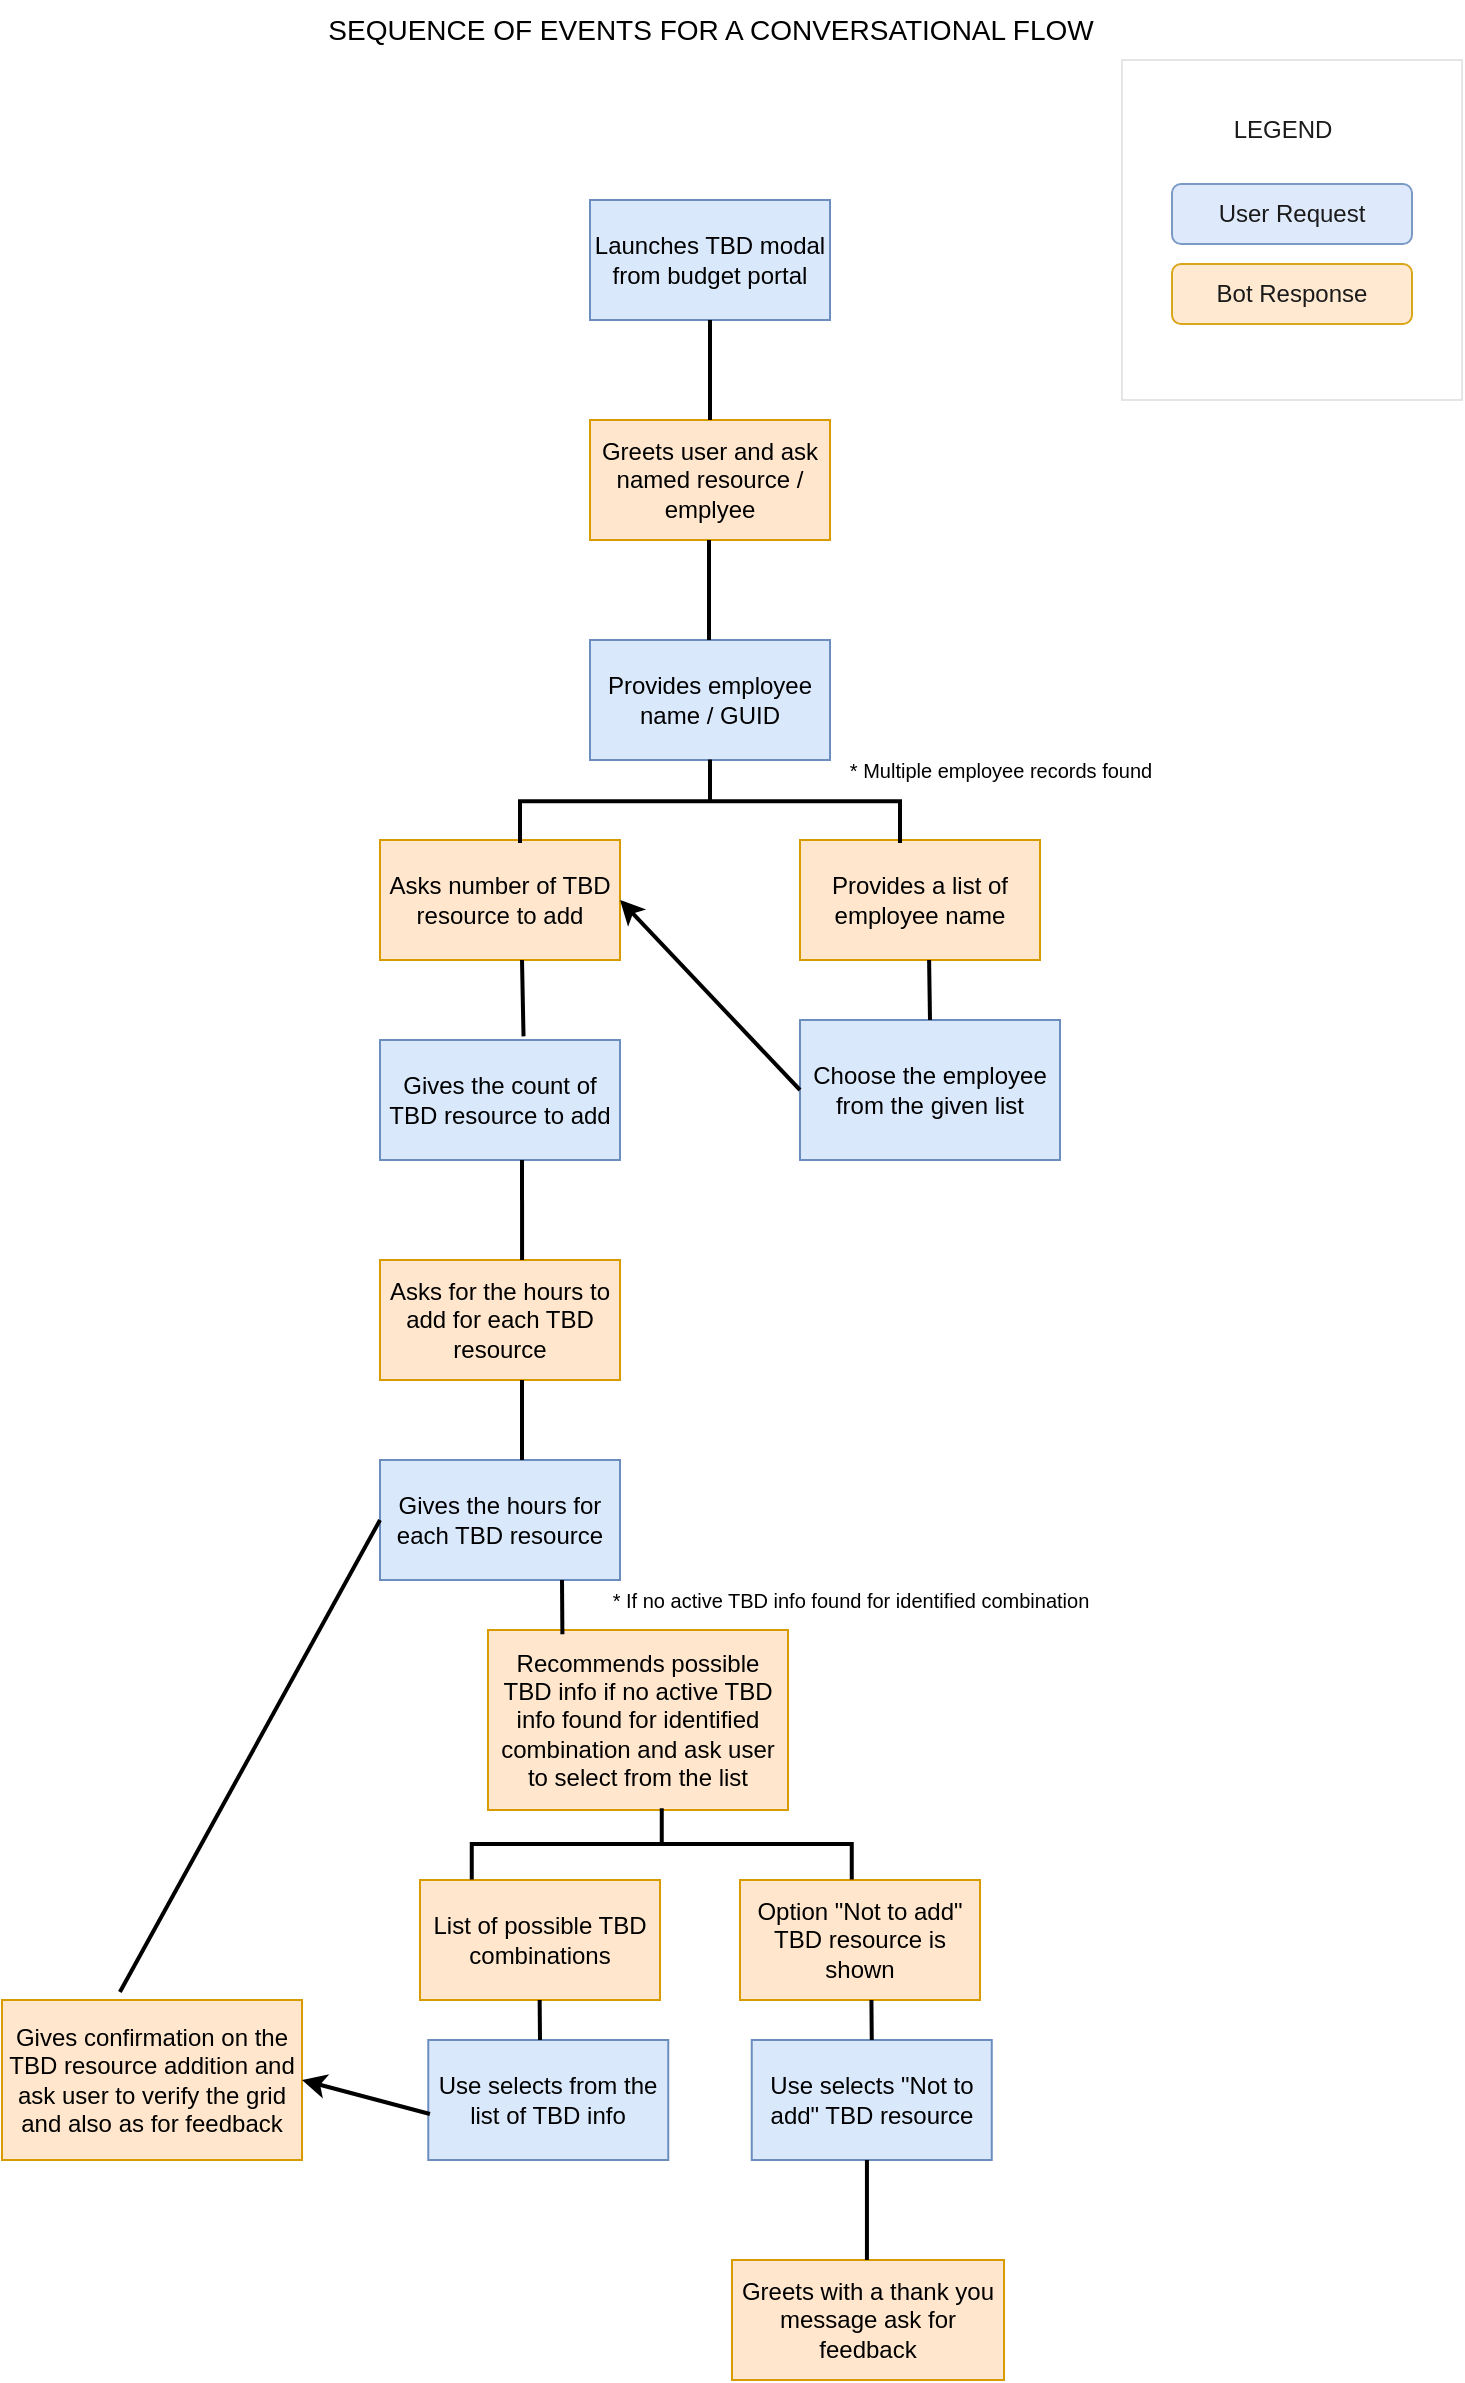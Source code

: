 <mxfile version="25.0.3">
  <diagram name="Page-1" id="VT_6Qw1aWsHUjmqeyfBk">
    <mxGraphModel dx="1045" dy="661" grid="1" gridSize="10" guides="1" tooltips="1" connect="1" arrows="1" fold="1" page="1" pageScale="1" pageWidth="827" pageHeight="1378" math="0" shadow="0">
      <root>
        <mxCell id="0" />
        <mxCell id="1" parent="0" />
        <mxCell id="gW8mQ6mIbrMlsP55nLoq-1" value="Launches TBD modal from budget portal" style="rounded=0;whiteSpace=wrap;html=1;fillColor=#dae8fc;strokeColor=#6c8ebf;" vertex="1" parent="1">
          <mxGeometry x="354" y="120" width="120" height="60" as="geometry" />
        </mxCell>
        <mxCell id="gW8mQ6mIbrMlsP55nLoq-5" value="Greets user and ask named resource / emplyee" style="rounded=0;whiteSpace=wrap;html=1;fillColor=#ffe6cc;strokeColor=#d79b00;align=center;" vertex="1" parent="1">
          <mxGeometry x="354" y="230" width="120" height="60" as="geometry" />
        </mxCell>
        <mxCell id="gW8mQ6mIbrMlsP55nLoq-8" value="Provides employee name / GUID" style="rounded=0;whiteSpace=wrap;html=1;fillColor=#dae8fc;strokeColor=#6c8ebf;" vertex="1" parent="1">
          <mxGeometry x="354" y="340" width="120" height="60" as="geometry" />
        </mxCell>
        <mxCell id="gW8mQ6mIbrMlsP55nLoq-11" value="Asks number of TBD resource to add" style="rounded=0;whiteSpace=wrap;html=1;fillColor=#ffe6cc;strokeColor=#d79b00;align=center;" vertex="1" parent="1">
          <mxGeometry x="249" y="440" width="120" height="60" as="geometry" />
        </mxCell>
        <mxCell id="gW8mQ6mIbrMlsP55nLoq-12" value="Provides a list of employee name" style="rounded=0;whiteSpace=wrap;html=1;fillColor=#ffe6cc;strokeColor=#d79b00;align=center;" vertex="1" parent="1">
          <mxGeometry x="459" y="440" width="120" height="60" as="geometry" />
        </mxCell>
        <mxCell id="gW8mQ6mIbrMlsP55nLoq-13" value="Gives the count of TBD resource to add" style="rounded=0;whiteSpace=wrap;html=1;fillColor=#dae8fc;strokeColor=#6c8ebf;" vertex="1" parent="1">
          <mxGeometry x="249" y="540" width="120" height="60" as="geometry" />
        </mxCell>
        <mxCell id="gW8mQ6mIbrMlsP55nLoq-14" value="Choose the employee from the given list" style="rounded=0;whiteSpace=wrap;html=1;fillColor=#dae8fc;strokeColor=#6c8ebf;" vertex="1" parent="1">
          <mxGeometry x="459" y="530" width="130" height="70" as="geometry" />
        </mxCell>
        <mxCell id="gW8mQ6mIbrMlsP55nLoq-17" value="User Request" style="rounded=1;whiteSpace=wrap;html=1;fillColor=#dae8fc;strokeColor=#6c8ebf;" vertex="1" parent="1">
          <mxGeometry x="645" y="112" width="120" height="30" as="geometry" />
        </mxCell>
        <mxCell id="gW8mQ6mIbrMlsP55nLoq-18" value="Bot Response" style="rounded=1;whiteSpace=wrap;html=1;fillColor=#ffe6cc;strokeColor=#d79b00;align=center;" vertex="1" parent="1">
          <mxGeometry x="645" y="152" width="120" height="30" as="geometry" />
        </mxCell>
        <mxCell id="gW8mQ6mIbrMlsP55nLoq-19" value="LEGEND" style="text;html=1;align=center;verticalAlign=middle;resizable=0;points=[];autosize=1;strokeColor=none;fillColor=none;" vertex="1" parent="1">
          <mxGeometry x="665" y="70" width="70" height="30" as="geometry" />
        </mxCell>
        <mxCell id="gW8mQ6mIbrMlsP55nLoq-20" value="Asks for the hours to add for each TBD resource" style="rounded=0;whiteSpace=wrap;html=1;fillColor=#ffe6cc;strokeColor=#d79b00;align=center;" vertex="1" parent="1">
          <mxGeometry x="249" y="650" width="120" height="60" as="geometry" />
        </mxCell>
        <mxCell id="gW8mQ6mIbrMlsP55nLoq-24" value="Gives the hours for each TBD resource" style="rounded=0;whiteSpace=wrap;html=1;fillColor=#dae8fc;strokeColor=#6c8ebf;" vertex="1" parent="1">
          <mxGeometry x="249" y="750" width="120" height="60" as="geometry" />
        </mxCell>
        <mxCell id="gW8mQ6mIbrMlsP55nLoq-26" value="Gives confirmation on the TBD resource addition and ask user to verify the grid and also as for feedback" style="rounded=0;whiteSpace=wrap;html=1;fillColor=#ffe6cc;strokeColor=#d79b00;align=center;" vertex="1" parent="1">
          <mxGeometry x="60" y="1020" width="150" height="80" as="geometry" />
        </mxCell>
        <mxCell id="gW8mQ6mIbrMlsP55nLoq-27" value="Recommends possible TBD info if no active TBD info found for identified combination and ask user to select from the list" style="rounded=0;whiteSpace=wrap;html=1;fillColor=#ffe6cc;strokeColor=#d79b00;align=center;" vertex="1" parent="1">
          <mxGeometry x="303" y="835" width="150" height="90" as="geometry" />
        </mxCell>
        <mxCell id="gW8mQ6mIbrMlsP55nLoq-28" value="" style="endArrow=classic;html=1;rounded=0;entryX=1;entryY=0.5;entryDx=0;entryDy=0;exitX=0;exitY=0.5;exitDx=0;exitDy=0;strokeWidth=2;" edge="1" parent="1" source="gW8mQ6mIbrMlsP55nLoq-14" target="gW8mQ6mIbrMlsP55nLoq-11">
          <mxGeometry width="50" height="50" relative="1" as="geometry">
            <mxPoint x="419" y="680" as="sourcePoint" />
            <mxPoint x="469" y="630" as="targetPoint" />
          </mxGeometry>
        </mxCell>
        <mxCell id="gW8mQ6mIbrMlsP55nLoq-31" value="List of possible TBD combinations" style="rounded=0;whiteSpace=wrap;html=1;fillColor=#ffe6cc;strokeColor=#d79b00;align=center;" vertex="1" parent="1">
          <mxGeometry x="269" y="960" width="120" height="60" as="geometry" />
        </mxCell>
        <mxCell id="gW8mQ6mIbrMlsP55nLoq-32" value="Option &quot;Not to add&quot; TBD resource is shown" style="rounded=0;whiteSpace=wrap;html=1;fillColor=#ffe6cc;strokeColor=#d79b00;align=center;" vertex="1" parent="1">
          <mxGeometry x="429" y="960" width="120" height="60" as="geometry" />
        </mxCell>
        <mxCell id="gW8mQ6mIbrMlsP55nLoq-34" value="" style="strokeWidth=2;html=1;shape=mxgraph.flowchart.annotation_2;align=left;labelPosition=right;pointerEvents=1;rotation=90;" vertex="1" parent="1">
          <mxGeometry x="393.13" y="325.63" width="41.75" height="190" as="geometry" />
        </mxCell>
        <mxCell id="gW8mQ6mIbrMlsP55nLoq-41" value="" style="endArrow=none;html=1;rounded=0;entryX=0.5;entryY=1;entryDx=0;entryDy=0;exitX=0.5;exitY=0;exitDx=0;exitDy=0;strokeWidth=2;" edge="1" parent="1" source="gW8mQ6mIbrMlsP55nLoq-5" target="gW8mQ6mIbrMlsP55nLoq-1">
          <mxGeometry width="50" height="50" relative="1" as="geometry">
            <mxPoint x="380" y="540" as="sourcePoint" />
            <mxPoint x="430" y="490" as="targetPoint" />
          </mxGeometry>
        </mxCell>
        <mxCell id="gW8mQ6mIbrMlsP55nLoq-43" value="" style="endArrow=none;html=1;rounded=0;entryX=0.5;entryY=1;entryDx=0;entryDy=0;exitX=0.5;exitY=0;exitDx=0;exitDy=0;strokeWidth=2;" edge="1" parent="1">
          <mxGeometry width="50" height="50" relative="1" as="geometry">
            <mxPoint x="413.51" y="340" as="sourcePoint" />
            <mxPoint x="413.51" y="290" as="targetPoint" />
          </mxGeometry>
        </mxCell>
        <mxCell id="gW8mQ6mIbrMlsP55nLoq-45" value="Use selects from the list of TBD info" style="rounded=0;whiteSpace=wrap;html=1;fillColor=#dae8fc;strokeColor=#6c8ebf;" vertex="1" parent="1">
          <mxGeometry x="273.13" y="1040" width="120" height="60" as="geometry" />
        </mxCell>
        <mxCell id="gW8mQ6mIbrMlsP55nLoq-46" value="Use selects &quot;Not to add&quot; TBD resource" style="rounded=0;whiteSpace=wrap;html=1;fillColor=#dae8fc;strokeColor=#6c8ebf;" vertex="1" parent="1">
          <mxGeometry x="434.88" y="1040" width="120" height="60" as="geometry" />
        </mxCell>
        <mxCell id="gW8mQ6mIbrMlsP55nLoq-50" value="" style="endArrow=none;html=1;rounded=0;exitX=0.393;exitY=-0.05;exitDx=0;exitDy=0;exitPerimeter=0;entryX=0;entryY=0.5;entryDx=0;entryDy=0;strokeWidth=2;" edge="1" parent="1" source="gW8mQ6mIbrMlsP55nLoq-26" target="gW8mQ6mIbrMlsP55nLoq-24">
          <mxGeometry width="50" height="50" relative="1" as="geometry">
            <mxPoint x="380" y="910" as="sourcePoint" />
            <mxPoint x="240" y="780" as="targetPoint" />
          </mxGeometry>
        </mxCell>
        <mxCell id="gW8mQ6mIbrMlsP55nLoq-51" value="" style="endArrow=classic;html=1;rounded=0;exitX=0.007;exitY=0.617;exitDx=0;exitDy=0;exitPerimeter=0;entryX=1;entryY=0.5;entryDx=0;entryDy=0;strokeWidth=2;" edge="1" parent="1" source="gW8mQ6mIbrMlsP55nLoq-45" target="gW8mQ6mIbrMlsP55nLoq-26">
          <mxGeometry width="50" height="50" relative="1" as="geometry">
            <mxPoint x="380" y="910" as="sourcePoint" />
            <mxPoint x="430" y="860" as="targetPoint" />
          </mxGeometry>
        </mxCell>
        <mxCell id="gW8mQ6mIbrMlsP55nLoq-52" value="Greets with a thank you message ask for feedback" style="rounded=0;whiteSpace=wrap;html=1;fillColor=#ffe6cc;strokeColor=#d79b00;align=center;" vertex="1" parent="1">
          <mxGeometry x="425" y="1150" width="136" height="60" as="geometry" />
        </mxCell>
        <mxCell id="gW8mQ6mIbrMlsP55nLoq-53" value="" style="endArrow=none;html=1;rounded=0;entryX=0.5;entryY=1;entryDx=0;entryDy=0;strokeWidth=2;exitX=0.598;exitY=-0.03;exitDx=0;exitDy=0;exitPerimeter=0;" edge="1" parent="1" source="gW8mQ6mIbrMlsP55nLoq-13">
          <mxGeometry width="50" height="50" relative="1" as="geometry">
            <mxPoint x="320" y="530" as="sourcePoint" />
            <mxPoint x="320" y="500" as="targetPoint" />
          </mxGeometry>
        </mxCell>
        <mxCell id="gW8mQ6mIbrMlsP55nLoq-54" value="" style="endArrow=none;html=1;rounded=0;entryX=0.5;entryY=1;entryDx=0;entryDy=0;exitX=0.5;exitY=0;exitDx=0;exitDy=0;strokeWidth=2;" edge="1" parent="1" source="gW8mQ6mIbrMlsP55nLoq-14">
          <mxGeometry width="50" height="50" relative="1" as="geometry">
            <mxPoint x="523.55" y="550" as="sourcePoint" />
            <mxPoint x="523.55" y="500" as="targetPoint" />
          </mxGeometry>
        </mxCell>
        <mxCell id="gW8mQ6mIbrMlsP55nLoq-55" value="&lt;font style=&quot;font-size: 10px;&quot;&gt;* Multiple employee records found&lt;/font&gt;" style="text;html=1;align=center;verticalAlign=middle;resizable=0;points=[];autosize=1;strokeColor=none;fillColor=none;" vertex="1" parent="1">
          <mxGeometry x="474" y="390" width="170" height="30" as="geometry" />
        </mxCell>
        <mxCell id="gW8mQ6mIbrMlsP55nLoq-57" value="" style="endArrow=none;html=1;rounded=0;entryX=0.5;entryY=1;entryDx=0;entryDy=0;strokeWidth=2;exitX=0.592;exitY=0;exitDx=0;exitDy=0;exitPerimeter=0;" edge="1" parent="1" source="gW8mQ6mIbrMlsP55nLoq-20">
          <mxGeometry width="50" height="50" relative="1" as="geometry">
            <mxPoint x="321" y="638" as="sourcePoint" />
            <mxPoint x="320" y="600" as="targetPoint" />
          </mxGeometry>
        </mxCell>
        <mxCell id="gW8mQ6mIbrMlsP55nLoq-58" value="" style="endArrow=none;html=1;rounded=0;entryX=0.5;entryY=1;entryDx=0;entryDy=0;strokeWidth=2;exitX=0.592;exitY=0;exitDx=0;exitDy=0;exitPerimeter=0;" edge="1" parent="1">
          <mxGeometry width="50" height="50" relative="1" as="geometry">
            <mxPoint x="492.47" y="1150" as="sourcePoint" />
            <mxPoint x="492.47" y="1100" as="targetPoint" />
          </mxGeometry>
        </mxCell>
        <mxCell id="gW8mQ6mIbrMlsP55nLoq-59" value="" style="endArrow=none;html=1;rounded=0;entryX=0.5;entryY=1;entryDx=0;entryDy=0;strokeWidth=2;" edge="1" parent="1">
          <mxGeometry width="50" height="50" relative="1" as="geometry">
            <mxPoint x="320" y="750" as="sourcePoint" />
            <mxPoint x="320" y="710" as="targetPoint" />
          </mxGeometry>
        </mxCell>
        <mxCell id="gW8mQ6mIbrMlsP55nLoq-60" value="" style="whiteSpace=wrap;html=1;aspect=fixed;opacity=10;perimeterSpacing=4;strokeColor=default;" vertex="1" parent="1">
          <mxGeometry x="620" y="50" width="170" height="170" as="geometry" />
        </mxCell>
        <mxCell id="gW8mQ6mIbrMlsP55nLoq-62" value="" style="endArrow=none;html=1;rounded=0;entryX=0.5;entryY=1;entryDx=0;entryDy=0;strokeWidth=2;" edge="1" parent="1">
          <mxGeometry width="50" height="50" relative="1" as="geometry">
            <mxPoint x="329" y="1040" as="sourcePoint" />
            <mxPoint x="328.83" y="1020" as="targetPoint" />
          </mxGeometry>
        </mxCell>
        <mxCell id="gW8mQ6mIbrMlsP55nLoq-63" value="" style="endArrow=none;html=1;rounded=0;entryX=0.5;entryY=1;entryDx=0;entryDy=0;strokeWidth=2;" edge="1" parent="1">
          <mxGeometry width="50" height="50" relative="1" as="geometry">
            <mxPoint x="494.88" y="1040" as="sourcePoint" />
            <mxPoint x="494.71" y="1020" as="targetPoint" />
          </mxGeometry>
        </mxCell>
        <mxCell id="gW8mQ6mIbrMlsP55nLoq-64" value="" style="strokeWidth=2;html=1;shape=mxgraph.flowchart.annotation_2;align=left;labelPosition=right;pointerEvents=1;rotation=90;" vertex="1" parent="1">
          <mxGeometry x="372.07" y="846.94" width="35.62" height="190" as="geometry" />
        </mxCell>
        <mxCell id="gW8mQ6mIbrMlsP55nLoq-65" value="" style="endArrow=none;html=1;rounded=0;entryX=0.5;entryY=1;entryDx=0;entryDy=0;strokeWidth=2;exitX=0.248;exitY=0.024;exitDx=0;exitDy=0;exitPerimeter=0;" edge="1" parent="1" source="gW8mQ6mIbrMlsP55nLoq-27">
          <mxGeometry width="50" height="50" relative="1" as="geometry">
            <mxPoint x="340" y="830" as="sourcePoint" />
            <mxPoint x="340" y="810" as="targetPoint" />
          </mxGeometry>
        </mxCell>
        <mxCell id="gW8mQ6mIbrMlsP55nLoq-66" value="&lt;font style=&quot;font-size: 14px;&quot;&gt;SEQUENCE OF EVENTS FOR A CONVERSATIONAL FLOW&lt;/font&gt;" style="text;html=1;align=center;verticalAlign=middle;resizable=0;points=[];autosize=1;strokeColor=none;fillColor=none;" vertex="1" parent="1">
          <mxGeometry x="209" y="20" width="410" height="30" as="geometry" />
        </mxCell>
        <mxCell id="gW8mQ6mIbrMlsP55nLoq-67" value="&lt;font style=&quot;font-size: 10px;&quot;&gt;* If no active TBD info found for identified combination&lt;/font&gt;" style="text;html=1;align=center;verticalAlign=middle;resizable=0;points=[];autosize=1;strokeColor=none;fillColor=none;" vertex="1" parent="1">
          <mxGeometry x="354" y="805" width="260" height="30" as="geometry" />
        </mxCell>
      </root>
    </mxGraphModel>
  </diagram>
</mxfile>
